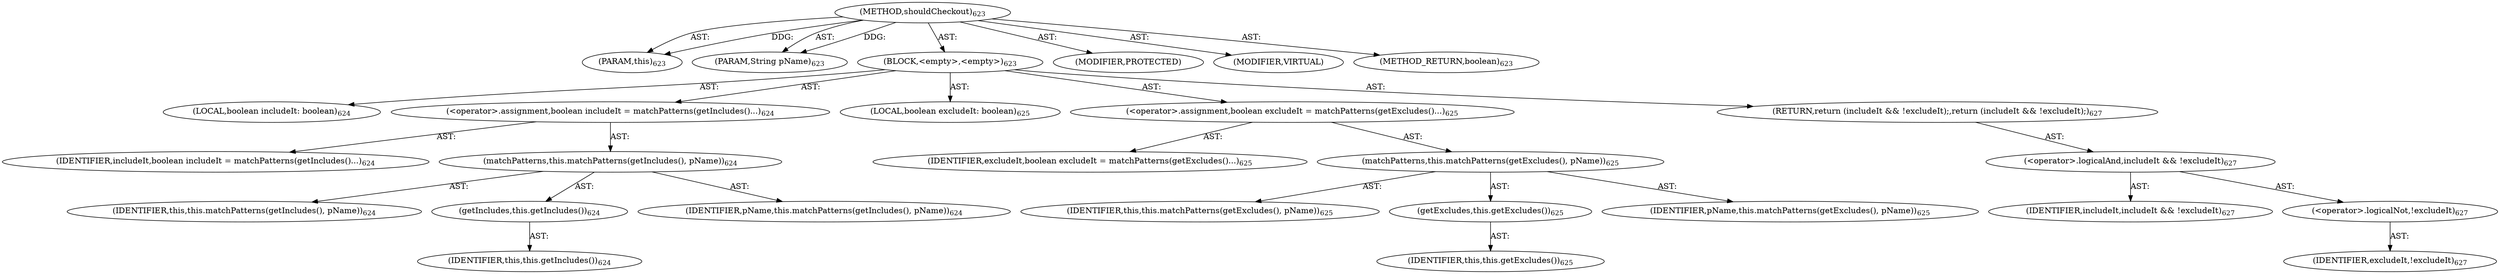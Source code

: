 digraph "shouldCheckout" {  
"111669149706" [label = <(METHOD,shouldCheckout)<SUB>623</SUB>> ]
"115964117001" [label = <(PARAM,this)<SUB>623</SUB>> ]
"115964117041" [label = <(PARAM,String pName)<SUB>623</SUB>> ]
"25769803824" [label = <(BLOCK,&lt;empty&gt;,&lt;empty&gt;)<SUB>623</SUB>> ]
"94489280553" [label = <(LOCAL,boolean includeIt: boolean)<SUB>624</SUB>> ]
"30064771426" [label = <(&lt;operator&gt;.assignment,boolean includeIt = matchPatterns(getIncludes()...)<SUB>624</SUB>> ]
"68719477060" [label = <(IDENTIFIER,includeIt,boolean includeIt = matchPatterns(getIncludes()...)<SUB>624</SUB>> ]
"30064771427" [label = <(matchPatterns,this.matchPatterns(getIncludes(), pName))<SUB>624</SUB>> ]
"68719476805" [label = <(IDENTIFIER,this,this.matchPatterns(getIncludes(), pName))<SUB>624</SUB>> ]
"30064771428" [label = <(getIncludes,this.getIncludes())<SUB>624</SUB>> ]
"68719476804" [label = <(IDENTIFIER,this,this.getIncludes())<SUB>624</SUB>> ]
"68719477061" [label = <(IDENTIFIER,pName,this.matchPatterns(getIncludes(), pName))<SUB>624</SUB>> ]
"94489280554" [label = <(LOCAL,boolean excludeIt: boolean)<SUB>625</SUB>> ]
"30064771429" [label = <(&lt;operator&gt;.assignment,boolean excludeIt = matchPatterns(getExcludes()...)<SUB>625</SUB>> ]
"68719477062" [label = <(IDENTIFIER,excludeIt,boolean excludeIt = matchPatterns(getExcludes()...)<SUB>625</SUB>> ]
"30064771430" [label = <(matchPatterns,this.matchPatterns(getExcludes(), pName))<SUB>625</SUB>> ]
"68719476807" [label = <(IDENTIFIER,this,this.matchPatterns(getExcludes(), pName))<SUB>625</SUB>> ]
"30064771431" [label = <(getExcludes,this.getExcludes())<SUB>625</SUB>> ]
"68719476806" [label = <(IDENTIFIER,this,this.getExcludes())<SUB>625</SUB>> ]
"68719477063" [label = <(IDENTIFIER,pName,this.matchPatterns(getExcludes(), pName))<SUB>625</SUB>> ]
"146028888067" [label = <(RETURN,return (includeIt &amp;&amp; !excludeIt);,return (includeIt &amp;&amp; !excludeIt);)<SUB>627</SUB>> ]
"30064771432" [label = <(&lt;operator&gt;.logicalAnd,includeIt &amp;&amp; !excludeIt)<SUB>627</SUB>> ]
"68719477064" [label = <(IDENTIFIER,includeIt,includeIt &amp;&amp; !excludeIt)<SUB>627</SUB>> ]
"30064771433" [label = <(&lt;operator&gt;.logicalNot,!excludeIt)<SUB>627</SUB>> ]
"68719477065" [label = <(IDENTIFIER,excludeIt,!excludeIt)<SUB>627</SUB>> ]
"133143986219" [label = <(MODIFIER,PROTECTED)> ]
"133143986220" [label = <(MODIFIER,VIRTUAL)> ]
"128849018890" [label = <(METHOD_RETURN,boolean)<SUB>623</SUB>> ]
  "111669149706" -> "115964117001"  [ label = "AST: "] 
  "111669149706" -> "115964117041"  [ label = "AST: "] 
  "111669149706" -> "25769803824"  [ label = "AST: "] 
  "111669149706" -> "133143986219"  [ label = "AST: "] 
  "111669149706" -> "133143986220"  [ label = "AST: "] 
  "111669149706" -> "128849018890"  [ label = "AST: "] 
  "25769803824" -> "94489280553"  [ label = "AST: "] 
  "25769803824" -> "30064771426"  [ label = "AST: "] 
  "25769803824" -> "94489280554"  [ label = "AST: "] 
  "25769803824" -> "30064771429"  [ label = "AST: "] 
  "25769803824" -> "146028888067"  [ label = "AST: "] 
  "30064771426" -> "68719477060"  [ label = "AST: "] 
  "30064771426" -> "30064771427"  [ label = "AST: "] 
  "30064771427" -> "68719476805"  [ label = "AST: "] 
  "30064771427" -> "30064771428"  [ label = "AST: "] 
  "30064771427" -> "68719477061"  [ label = "AST: "] 
  "30064771428" -> "68719476804"  [ label = "AST: "] 
  "30064771429" -> "68719477062"  [ label = "AST: "] 
  "30064771429" -> "30064771430"  [ label = "AST: "] 
  "30064771430" -> "68719476807"  [ label = "AST: "] 
  "30064771430" -> "30064771431"  [ label = "AST: "] 
  "30064771430" -> "68719477063"  [ label = "AST: "] 
  "30064771431" -> "68719476806"  [ label = "AST: "] 
  "146028888067" -> "30064771432"  [ label = "AST: "] 
  "30064771432" -> "68719477064"  [ label = "AST: "] 
  "30064771432" -> "30064771433"  [ label = "AST: "] 
  "30064771433" -> "68719477065"  [ label = "AST: "] 
  "111669149706" -> "115964117001"  [ label = "DDG: "] 
  "111669149706" -> "115964117041"  [ label = "DDG: "] 
}
